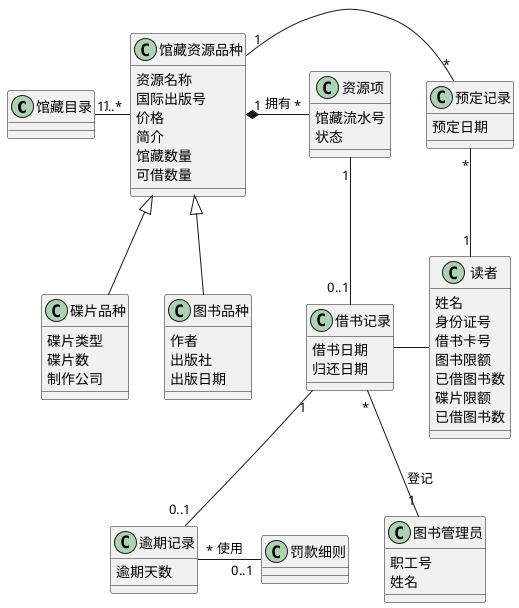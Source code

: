 @startuml
馆藏目录"1"-"1...*"馆藏资源品种
馆藏资源品种"1"-"*"预定记录
馆藏资源品种"1"*-"*"资源项:拥有
馆藏资源品种<|--碟片品种
馆藏资源品种<|--图书品种
资源项"1"--"0..1"借书记录
借书记录"*"--"1"图书管理员:登记
借书记录"1"--"0..1"逾期记录
借书记录-读者
预定记录"*"--"1"读者
逾期记录"*"-"0..1"罚款细则:使用

class 馆藏资源品种{
   资源名称
   国际出版号
   价格
   简介
   馆藏数量
   可借数量
}

class 碟片品种{
   碟片类型
   碟片数
   制作公司
}

class 图书品种{
   作者
   出版社
   出版日期
}

class 预定记录{
   预定日期
}

class 资源项{
   馆藏流水号
   状态
}

class 借书记录{
   借书日期
   归还日期
}

class 读者{
   姓名
   身份证号
   借书卡号
   图书限额
   已借图书数
   碟片限额
   已借图书数

}

class 图书管理员{
   职工号
   姓名
}

class 逾期记录{
   逾期天数
}
@enduml